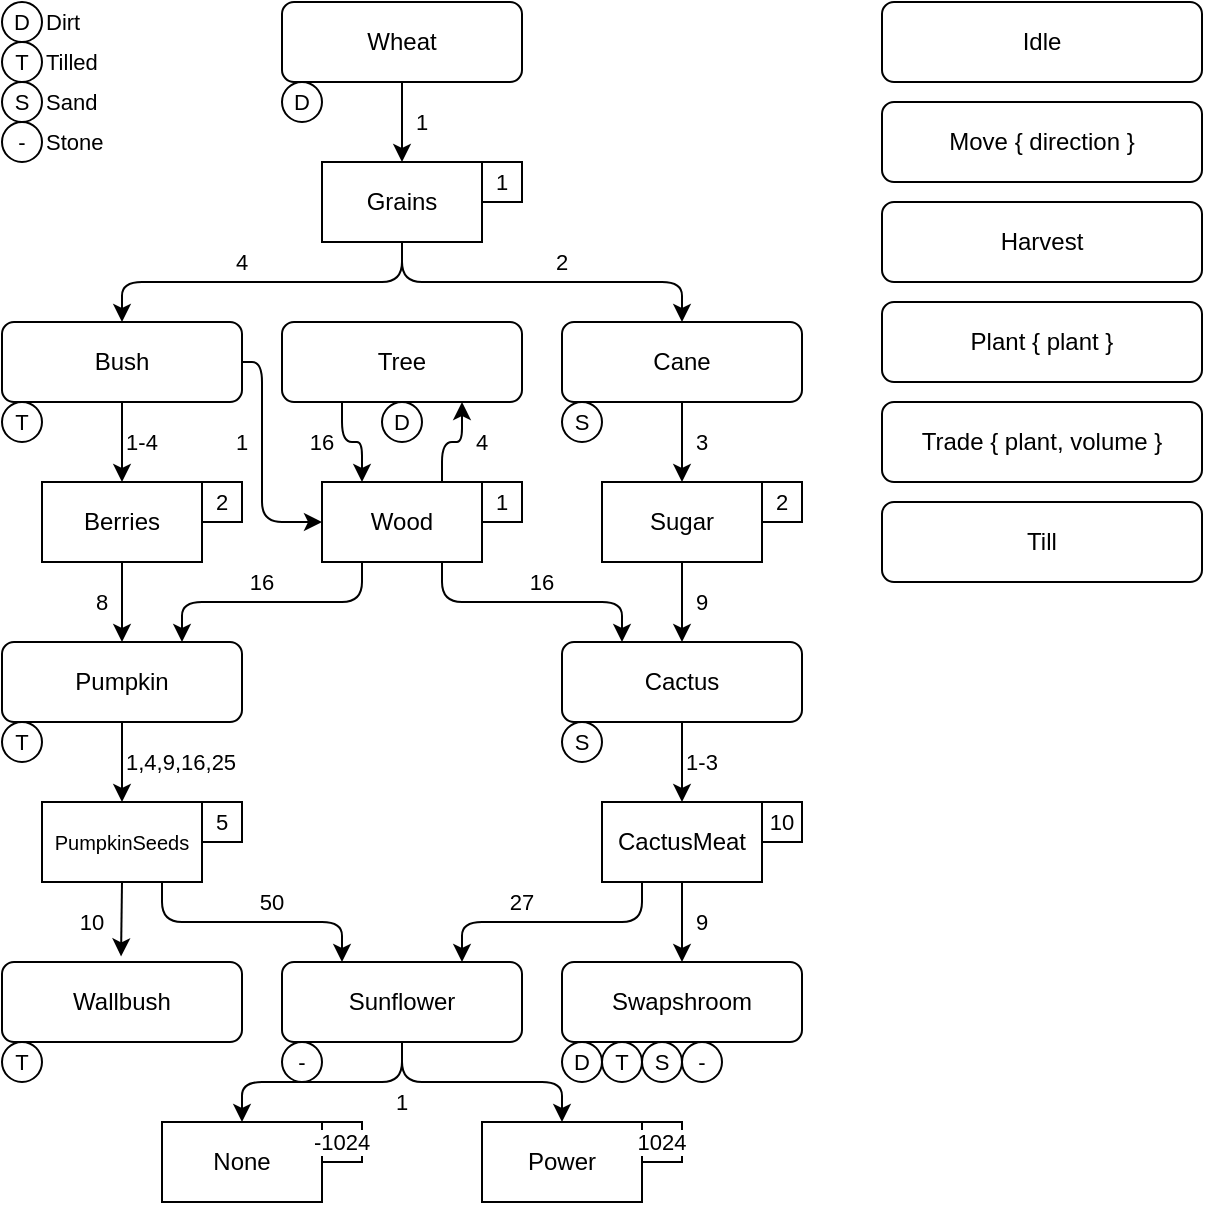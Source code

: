 <mxfile version="28.1.2">
  <diagram name="Page-1" id="q2i94bRgwisN7ZsxCNJ2">
    <mxGraphModel dx="502" dy="854" grid="1" gridSize="10" guides="1" tooltips="1" connect="1" arrows="1" fold="1" page="1" pageScale="1" pageWidth="850" pageHeight="1100" math="0" shadow="0">
      <root>
        <mxCell id="0" />
        <mxCell id="1" parent="0" />
        <mxCell id="jfeH5c6GrU1VOLKKp-rU-3" style="edgeStyle=orthogonalEdgeStyle;rounded=1;orthogonalLoop=1;jettySize=auto;html=1;exitX=0.5;exitY=1;exitDx=0;exitDy=0;entryX=0.5;entryY=0;entryDx=0;entryDy=0;curved=0;" parent="1" source="jfeH5c6GrU1VOLKKp-rU-1" target="jfeH5c6GrU1VOLKKp-rU-6" edge="1">
          <mxGeometry relative="1" as="geometry">
            <mxPoint x="380" y="320" as="targetPoint" />
          </mxGeometry>
        </mxCell>
        <mxCell id="jfeH5c6GrU1VOLKKp-rU-1" value="Wheat" style="rounded=1;whiteSpace=wrap;html=1;" parent="1" vertex="1">
          <mxGeometry x="340" y="240" width="120" height="40" as="geometry" />
        </mxCell>
        <mxCell id="jfeH5c6GrU1VOLKKp-rU-11" style="edgeStyle=orthogonalEdgeStyle;rounded=1;orthogonalLoop=1;jettySize=auto;html=1;exitX=0.5;exitY=1;exitDx=0;exitDy=0;entryX=0.5;entryY=0;entryDx=0;entryDy=0;curved=0;" parent="1" source="jfeH5c6GrU1VOLKKp-rU-4" target="jfeH5c6GrU1VOLKKp-rU-10" edge="1">
          <mxGeometry relative="1" as="geometry" />
        </mxCell>
        <mxCell id="jfeH5c6GrU1VOLKKp-rU-148" style="edgeStyle=orthogonalEdgeStyle;shape=connector;curved=0;rounded=1;orthogonalLoop=1;jettySize=auto;html=1;exitX=1;exitY=0.5;exitDx=0;exitDy=0;entryX=0;entryY=0.5;entryDx=0;entryDy=0;strokeColor=default;align=center;verticalAlign=middle;fontFamily=Helvetica;fontSize=11;fontColor=default;labelBackgroundColor=default;endArrow=classic;" parent="1" source="jfeH5c6GrU1VOLKKp-rU-4" target="jfeH5c6GrU1VOLKKp-rU-8" edge="1">
          <mxGeometry relative="1" as="geometry">
            <Array as="points">
              <mxPoint x="330" y="420" />
              <mxPoint x="330" y="500" />
            </Array>
          </mxGeometry>
        </mxCell>
        <mxCell id="jfeH5c6GrU1VOLKKp-rU-4" value="Bush" style="rounded=1;whiteSpace=wrap;html=1;" parent="1" vertex="1">
          <mxGeometry x="200" y="400" width="120" height="40" as="geometry" />
        </mxCell>
        <mxCell id="jfeH5c6GrU1VOLKKp-rU-7" style="edgeStyle=orthogonalEdgeStyle;rounded=1;orthogonalLoop=1;jettySize=auto;html=1;exitX=0.5;exitY=1;exitDx=0;exitDy=0;curved=0;" parent="1" source="jfeH5c6GrU1VOLKKp-rU-6" target="jfeH5c6GrU1VOLKKp-rU-4" edge="1">
          <mxGeometry relative="1" as="geometry" />
        </mxCell>
        <mxCell id="jfeH5c6GrU1VOLKKp-rU-20" style="edgeStyle=orthogonalEdgeStyle;rounded=1;orthogonalLoop=1;jettySize=auto;html=1;exitX=0.5;exitY=1;exitDx=0;exitDy=0;curved=0;" parent="1" source="jfeH5c6GrU1VOLKKp-rU-6" target="jfeH5c6GrU1VOLKKp-rU-19" edge="1">
          <mxGeometry relative="1" as="geometry" />
        </mxCell>
        <mxCell id="jfeH5c6GrU1VOLKKp-rU-6" value="Grains" style="rounded=0;whiteSpace=wrap;html=1;" parent="1" vertex="1">
          <mxGeometry x="360" y="320" width="80" height="40" as="geometry" />
        </mxCell>
        <mxCell id="jfeH5c6GrU1VOLKKp-rU-120" style="edgeStyle=orthogonalEdgeStyle;shape=connector;curved=0;rounded=1;orthogonalLoop=1;jettySize=auto;html=1;exitX=0.25;exitY=1;exitDx=0;exitDy=0;entryX=0.75;entryY=0;entryDx=0;entryDy=0;strokeColor=default;align=center;verticalAlign=middle;fontFamily=Helvetica;fontSize=11;fontColor=default;labelBackgroundColor=default;endArrow=classic;" parent="1" source="jfeH5c6GrU1VOLKKp-rU-8" target="jfeH5c6GrU1VOLKKp-rU-15" edge="1">
          <mxGeometry relative="1" as="geometry" />
        </mxCell>
        <mxCell id="jfeH5c6GrU1VOLKKp-rU-122" style="edgeStyle=orthogonalEdgeStyle;shape=connector;curved=0;rounded=1;orthogonalLoop=1;jettySize=auto;html=1;exitX=0.75;exitY=1;exitDx=0;exitDy=0;entryX=0.25;entryY=0;entryDx=0;entryDy=0;strokeColor=default;align=center;verticalAlign=middle;fontFamily=Helvetica;fontSize=11;fontColor=default;labelBackgroundColor=default;endArrow=classic;" parent="1" source="jfeH5c6GrU1VOLKKp-rU-8" target="jfeH5c6GrU1VOLKKp-rU-24" edge="1">
          <mxGeometry relative="1" as="geometry" />
        </mxCell>
        <mxCell id="jfeH5c6GrU1VOLKKp-rU-143" style="edgeStyle=orthogonalEdgeStyle;shape=connector;curved=0;rounded=1;orthogonalLoop=1;jettySize=auto;html=1;exitX=0.75;exitY=0;exitDx=0;exitDy=0;entryX=0.75;entryY=1;entryDx=0;entryDy=0;strokeColor=default;align=center;verticalAlign=middle;fontFamily=Helvetica;fontSize=11;fontColor=default;labelBackgroundColor=default;endArrow=classic;" parent="1" source="jfeH5c6GrU1VOLKKp-rU-8" target="jfeH5c6GrU1VOLKKp-rU-13" edge="1">
          <mxGeometry relative="1" as="geometry" />
        </mxCell>
        <mxCell id="jfeH5c6GrU1VOLKKp-rU-8" value="Wood" style="rounded=0;whiteSpace=wrap;html=1;" parent="1" vertex="1">
          <mxGeometry x="360" y="480" width="80" height="40" as="geometry" />
        </mxCell>
        <mxCell id="jfeH5c6GrU1VOLKKp-rU-121" style="edgeStyle=orthogonalEdgeStyle;shape=connector;curved=0;rounded=1;orthogonalLoop=1;jettySize=auto;html=1;exitX=0.5;exitY=1;exitDx=0;exitDy=0;entryX=0.5;entryY=0;entryDx=0;entryDy=0;strokeColor=default;align=center;verticalAlign=middle;fontFamily=Helvetica;fontSize=11;fontColor=default;labelBackgroundColor=default;endArrow=classic;" parent="1" source="jfeH5c6GrU1VOLKKp-rU-10" target="jfeH5c6GrU1VOLKKp-rU-15" edge="1">
          <mxGeometry relative="1" as="geometry" />
        </mxCell>
        <mxCell id="jfeH5c6GrU1VOLKKp-rU-10" value="Berries" style="rounded=0;whiteSpace=wrap;html=1;" parent="1" vertex="1">
          <mxGeometry x="220" y="480" width="80" height="40" as="geometry" />
        </mxCell>
        <mxCell id="jfeH5c6GrU1VOLKKp-rU-142" style="edgeStyle=orthogonalEdgeStyle;shape=connector;curved=0;rounded=1;orthogonalLoop=1;jettySize=auto;html=1;exitX=0.25;exitY=1;exitDx=0;exitDy=0;entryX=0.25;entryY=0;entryDx=0;entryDy=0;strokeColor=default;align=center;verticalAlign=middle;fontFamily=Helvetica;fontSize=11;fontColor=default;labelBackgroundColor=default;endArrow=classic;" parent="1" source="jfeH5c6GrU1VOLKKp-rU-13" target="jfeH5c6GrU1VOLKKp-rU-8" edge="1">
          <mxGeometry relative="1" as="geometry" />
        </mxCell>
        <mxCell id="jfeH5c6GrU1VOLKKp-rU-13" value="Tree" style="rounded=1;whiteSpace=wrap;html=1;" parent="1" vertex="1">
          <mxGeometry x="340" y="400" width="120" height="40" as="geometry" />
        </mxCell>
        <mxCell id="jfeH5c6GrU1VOLKKp-rU-37" style="edgeStyle=orthogonalEdgeStyle;shape=connector;curved=0;rounded=1;orthogonalLoop=1;jettySize=auto;html=1;exitX=0.5;exitY=1;exitDx=0;exitDy=0;strokeColor=default;align=center;verticalAlign=middle;fontFamily=Helvetica;fontSize=11;fontColor=default;labelBackgroundColor=default;endArrow=classic;" parent="1" source="jfeH5c6GrU1VOLKKp-rU-15" target="jfeH5c6GrU1VOLKKp-rU-36" edge="1">
          <mxGeometry relative="1" as="geometry" />
        </mxCell>
        <mxCell id="jfeH5c6GrU1VOLKKp-rU-15" value="Pumpkin" style="rounded=1;whiteSpace=wrap;html=1;" parent="1" vertex="1">
          <mxGeometry x="200" y="560" width="120" height="40" as="geometry" />
        </mxCell>
        <mxCell id="jfeH5c6GrU1VOLKKp-rU-22" style="edgeStyle=orthogonalEdgeStyle;rounded=1;orthogonalLoop=1;jettySize=auto;html=1;exitX=0.5;exitY=1;exitDx=0;exitDy=0;entryX=0.5;entryY=0;entryDx=0;entryDy=0;curved=0;" parent="1" source="jfeH5c6GrU1VOLKKp-rU-19" target="jfeH5c6GrU1VOLKKp-rU-21" edge="1">
          <mxGeometry relative="1" as="geometry" />
        </mxCell>
        <mxCell id="jfeH5c6GrU1VOLKKp-rU-19" value="Cane" style="rounded=1;whiteSpace=wrap;html=1;" parent="1" vertex="1">
          <mxGeometry x="480" y="400" width="120" height="40" as="geometry" />
        </mxCell>
        <mxCell id="jfeH5c6GrU1VOLKKp-rU-25" style="edgeStyle=orthogonalEdgeStyle;rounded=1;orthogonalLoop=1;jettySize=auto;html=1;exitX=0.5;exitY=1;exitDx=0;exitDy=0;curved=0;entryX=0.5;entryY=0;entryDx=0;entryDy=0;" parent="1" source="jfeH5c6GrU1VOLKKp-rU-21" target="jfeH5c6GrU1VOLKKp-rU-24" edge="1">
          <mxGeometry relative="1" as="geometry" />
        </mxCell>
        <mxCell id="jfeH5c6GrU1VOLKKp-rU-21" value="Sugar" style="rounded=0;whiteSpace=wrap;html=1;" parent="1" vertex="1">
          <mxGeometry x="500" y="480" width="80" height="40" as="geometry" />
        </mxCell>
        <mxCell id="jfeH5c6GrU1VOLKKp-rU-127" style="edgeStyle=orthogonalEdgeStyle;shape=connector;curved=0;rounded=1;orthogonalLoop=1;jettySize=auto;html=1;exitX=0.5;exitY=1;exitDx=0;exitDy=0;entryX=0.5;entryY=0;entryDx=0;entryDy=0;strokeColor=default;align=center;verticalAlign=middle;fontFamily=Helvetica;fontSize=11;fontColor=default;labelBackgroundColor=default;endArrow=classic;" parent="1" source="jfeH5c6GrU1VOLKKp-rU-24" target="jfeH5c6GrU1VOLKKp-rU-38" edge="1">
          <mxGeometry relative="1" as="geometry" />
        </mxCell>
        <mxCell id="jfeH5c6GrU1VOLKKp-rU-24" value="Cactus" style="rounded=1;whiteSpace=wrap;html=1;" parent="1" vertex="1">
          <mxGeometry x="480" y="560" width="120" height="40" as="geometry" />
        </mxCell>
        <mxCell id="jfeH5c6GrU1VOLKKp-rU-130" style="edgeStyle=orthogonalEdgeStyle;shape=connector;curved=0;rounded=1;orthogonalLoop=1;jettySize=auto;html=1;exitX=0.75;exitY=1;exitDx=0;exitDy=0;entryX=0.25;entryY=0;entryDx=0;entryDy=0;strokeColor=default;align=center;verticalAlign=middle;fontFamily=Helvetica;fontSize=11;fontColor=default;labelBackgroundColor=default;endArrow=classic;" parent="1" source="jfeH5c6GrU1VOLKKp-rU-36" target="jfeH5c6GrU1VOLKKp-rU-47" edge="1">
          <mxGeometry relative="1" as="geometry" />
        </mxCell>
        <mxCell id="jfeH5c6GrU1VOLKKp-rU-36" value="PumpkinSeeds" style="rounded=0;whiteSpace=wrap;html=1;fontSize=10;" parent="1" vertex="1">
          <mxGeometry x="220" y="640" width="80" height="40" as="geometry" />
        </mxCell>
        <mxCell id="jfeH5c6GrU1VOLKKp-rU-128" style="edgeStyle=orthogonalEdgeStyle;shape=connector;curved=0;rounded=1;orthogonalLoop=1;jettySize=auto;html=1;exitX=0.5;exitY=1;exitDx=0;exitDy=0;strokeColor=default;align=center;verticalAlign=middle;fontFamily=Helvetica;fontSize=11;fontColor=default;labelBackgroundColor=default;endArrow=classic;" parent="1" source="jfeH5c6GrU1VOLKKp-rU-38" target="jfeH5c6GrU1VOLKKp-rU-44" edge="1">
          <mxGeometry relative="1" as="geometry" />
        </mxCell>
        <mxCell id="jfeH5c6GrU1VOLKKp-rU-131" style="edgeStyle=orthogonalEdgeStyle;shape=connector;curved=0;rounded=1;orthogonalLoop=1;jettySize=auto;html=1;exitX=0.25;exitY=1;exitDx=0;exitDy=0;entryX=0.75;entryY=0;entryDx=0;entryDy=0;strokeColor=default;align=center;verticalAlign=middle;fontFamily=Helvetica;fontSize=11;fontColor=default;labelBackgroundColor=default;endArrow=classic;" parent="1" source="jfeH5c6GrU1VOLKKp-rU-38" target="jfeH5c6GrU1VOLKKp-rU-47" edge="1">
          <mxGeometry relative="1" as="geometry" />
        </mxCell>
        <mxCell id="jfeH5c6GrU1VOLKKp-rU-38" value="CactusMeat" style="rounded=0;whiteSpace=wrap;html=1;" parent="1" vertex="1">
          <mxGeometry x="500" y="640" width="80" height="40" as="geometry" />
        </mxCell>
        <mxCell id="jfeH5c6GrU1VOLKKp-rU-40" value="Wallbush" style="rounded=1;whiteSpace=wrap;html=1;" parent="1" vertex="1">
          <mxGeometry x="200" y="720" width="120" height="40" as="geometry" />
        </mxCell>
        <mxCell id="jfeH5c6GrU1VOLKKp-rU-44" value="Swapshroom" style="rounded=1;whiteSpace=wrap;html=1;" parent="1" vertex="1">
          <mxGeometry x="480" y="720" width="120" height="40" as="geometry" />
        </mxCell>
        <mxCell id="jfeH5c6GrU1VOLKKp-rU-61" style="edgeStyle=orthogonalEdgeStyle;shape=connector;curved=0;rounded=1;orthogonalLoop=1;jettySize=auto;html=1;exitX=0.5;exitY=1;exitDx=0;exitDy=0;strokeColor=default;align=center;verticalAlign=middle;fontFamily=Helvetica;fontSize=11;fontColor=default;labelBackgroundColor=default;endArrow=classic;" parent="1" source="jfeH5c6GrU1VOLKKp-rU-47" target="jfeH5c6GrU1VOLKKp-rU-60" edge="1">
          <mxGeometry relative="1" as="geometry" />
        </mxCell>
        <mxCell id="GXRWOZ91XVwuGsG_VTeI-4" style="edgeStyle=orthogonalEdgeStyle;shape=connector;curved=0;rounded=1;orthogonalLoop=1;jettySize=auto;html=1;exitX=0.5;exitY=1;exitDx=0;exitDy=0;entryX=0.5;entryY=0;entryDx=0;entryDy=0;strokeColor=default;align=center;verticalAlign=middle;fontFamily=Helvetica;fontSize=11;fontColor=default;labelBackgroundColor=default;endArrow=classic;" parent="1" source="jfeH5c6GrU1VOLKKp-rU-47" target="GXRWOZ91XVwuGsG_VTeI-1" edge="1">
          <mxGeometry relative="1" as="geometry" />
        </mxCell>
        <mxCell id="jfeH5c6GrU1VOLKKp-rU-47" value="Sunflower" style="rounded=1;whiteSpace=wrap;html=1;" parent="1" vertex="1">
          <mxGeometry x="340" y="720" width="120" height="40" as="geometry" />
        </mxCell>
        <mxCell id="jfeH5c6GrU1VOLKKp-rU-60" value="Power" style="rounded=0;whiteSpace=wrap;html=1;" parent="1" vertex="1">
          <mxGeometry x="440" y="800" width="80" height="40" as="geometry" />
        </mxCell>
        <mxCell id="jfeH5c6GrU1VOLKKp-rU-62" value="D" style="ellipse;whiteSpace=wrap;html=1;aspect=fixed;fontFamily=Helvetica;fontSize=11;fontColor=default;labelBackgroundColor=default;strokeColor=light-dark(#000000,#80FF00);" parent="1" vertex="1">
          <mxGeometry x="200" y="240" width="20" height="20" as="geometry" />
        </mxCell>
        <mxCell id="jfeH5c6GrU1VOLKKp-rU-70" value="T" style="ellipse;whiteSpace=wrap;html=1;aspect=fixed;fontFamily=Helvetica;fontSize=11;fontColor=default;labelBackgroundColor=default;strokeColor=light-dark(#000000,#994C00);" parent="1" vertex="1">
          <mxGeometry x="200" y="260" width="20" height="20" as="geometry" />
        </mxCell>
        <mxCell id="jfeH5c6GrU1VOLKKp-rU-75" value="S" style="ellipse;whiteSpace=wrap;html=1;aspect=fixed;fontFamily=Helvetica;fontSize=11;fontColor=default;labelBackgroundColor=default;strokeColor=light-dark(#000000,#FFFF00);" parent="1" vertex="1">
          <mxGeometry x="200" y="280" width="20" height="20" as="geometry" />
        </mxCell>
        <mxCell id="jfeH5c6GrU1VOLKKp-rU-76" value="-" style="ellipse;whiteSpace=wrap;html=1;aspect=fixed;fontFamily=Helvetica;fontSize=11;fontColor=default;labelBackgroundColor=default;strokeColor=light-dark(#000000,#00CCCC);" parent="1" vertex="1">
          <mxGeometry x="200" y="300" width="20" height="20" as="geometry" />
        </mxCell>
        <mxCell id="jfeH5c6GrU1VOLKKp-rU-79" value="&lt;div align=&quot;left&quot;&gt;Dirt&lt;/div&gt;" style="text;html=1;align=left;verticalAlign=middle;whiteSpace=wrap;rounded=0;fontFamily=Helvetica;fontSize=11;fontColor=default;labelBackgroundColor=default;" parent="1" vertex="1">
          <mxGeometry x="220" y="240" width="40" height="20" as="geometry" />
        </mxCell>
        <mxCell id="jfeH5c6GrU1VOLKKp-rU-80" value="Tilled" style="text;html=1;align=left;verticalAlign=middle;whiteSpace=wrap;rounded=0;fontFamily=Helvetica;fontSize=11;fontColor=default;labelBackgroundColor=default;" parent="1" vertex="1">
          <mxGeometry x="220" y="260" width="40" height="20" as="geometry" />
        </mxCell>
        <mxCell id="jfeH5c6GrU1VOLKKp-rU-81" value="Sand" style="text;html=1;align=left;verticalAlign=middle;whiteSpace=wrap;rounded=0;fontFamily=Helvetica;fontSize=11;fontColor=default;labelBackgroundColor=default;" parent="1" vertex="1">
          <mxGeometry x="220" y="280" width="40" height="20" as="geometry" />
        </mxCell>
        <mxCell id="jfeH5c6GrU1VOLKKp-rU-82" value="&lt;div&gt;Stone&lt;/div&gt;" style="text;html=1;align=left;verticalAlign=middle;whiteSpace=wrap;rounded=0;fontFamily=Helvetica;fontSize=11;fontColor=default;labelBackgroundColor=default;" parent="1" vertex="1">
          <mxGeometry x="220" y="300" width="40" height="20" as="geometry" />
        </mxCell>
        <mxCell id="jfeH5c6GrU1VOLKKp-rU-87" value="D" style="ellipse;whiteSpace=wrap;html=1;aspect=fixed;fontFamily=Helvetica;fontSize=11;fontColor=default;labelBackgroundColor=default;strokeColor=light-dark(#000000,#80FF00);" parent="1" vertex="1">
          <mxGeometry x="340" y="280" width="20" height="20" as="geometry" />
        </mxCell>
        <mxCell id="jfeH5c6GrU1VOLKKp-rU-92" value="T" style="ellipse;whiteSpace=wrap;html=1;aspect=fixed;fontFamily=Helvetica;fontSize=11;fontColor=default;labelBackgroundColor=default;strokeColor=light-dark(#000000,#994C00);" parent="1" vertex="1">
          <mxGeometry x="200" y="440" width="20" height="20" as="geometry" />
        </mxCell>
        <mxCell id="jfeH5c6GrU1VOLKKp-rU-95" value="S" style="ellipse;whiteSpace=wrap;html=1;aspect=fixed;fontFamily=Helvetica;fontSize=11;fontColor=default;labelBackgroundColor=default;strokeColor=light-dark(#000000,#FFFF00);" parent="1" vertex="1">
          <mxGeometry x="480" y="440" width="20" height="20" as="geometry" />
        </mxCell>
        <mxCell id="jfeH5c6GrU1VOLKKp-rU-96" value="T" style="ellipse;whiteSpace=wrap;html=1;aspect=fixed;fontFamily=Helvetica;fontSize=11;fontColor=default;labelBackgroundColor=default;strokeColor=light-dark(#000000,#994C00);" parent="1" vertex="1">
          <mxGeometry x="200" y="600" width="20" height="20" as="geometry" />
        </mxCell>
        <mxCell id="jfeH5c6GrU1VOLKKp-rU-97" value="S" style="ellipse;whiteSpace=wrap;html=1;aspect=fixed;fontFamily=Helvetica;fontSize=11;fontColor=default;labelBackgroundColor=default;strokeColor=light-dark(#000000,#FFFF00);" parent="1" vertex="1">
          <mxGeometry x="480" y="600" width="20" height="20" as="geometry" />
        </mxCell>
        <mxCell id="jfeH5c6GrU1VOLKKp-rU-101" value="T" style="ellipse;whiteSpace=wrap;html=1;aspect=fixed;fontFamily=Helvetica;fontSize=11;fontColor=default;labelBackgroundColor=default;strokeColor=light-dark(#000000,#994C00);" parent="1" vertex="1">
          <mxGeometry x="200" y="760" width="20" height="20" as="geometry" />
        </mxCell>
        <mxCell id="jfeH5c6GrU1VOLKKp-rU-102" value="S" style="ellipse;whiteSpace=wrap;html=1;aspect=fixed;fontFamily=Helvetica;fontSize=11;fontColor=default;labelBackgroundColor=default;strokeColor=light-dark(#000000,#FFFF00);" parent="1" vertex="1">
          <mxGeometry x="520" y="760" width="20" height="20" as="geometry" />
        </mxCell>
        <mxCell id="jfeH5c6GrU1VOLKKp-rU-103" value="-" style="ellipse;whiteSpace=wrap;html=1;aspect=fixed;fontFamily=Helvetica;fontSize=11;fontColor=default;labelBackgroundColor=default;strokeColor=light-dark(#000000,#00CCCC);" parent="1" vertex="1">
          <mxGeometry x="540" y="760" width="20" height="20" as="geometry" />
        </mxCell>
        <mxCell id="jfeH5c6GrU1VOLKKp-rU-104" value="D" style="ellipse;whiteSpace=wrap;html=1;aspect=fixed;fontFamily=Helvetica;fontSize=11;fontColor=default;labelBackgroundColor=default;strokeColor=light-dark(#000000,#80FF00);" parent="1" vertex="1">
          <mxGeometry x="480" y="760" width="20" height="20" as="geometry" />
        </mxCell>
        <mxCell id="jfeH5c6GrU1VOLKKp-rU-105" value="T" style="ellipse;whiteSpace=wrap;html=1;aspect=fixed;fontFamily=Helvetica;fontSize=11;fontColor=default;labelBackgroundColor=default;strokeColor=light-dark(#000000,#994C00);" parent="1" vertex="1">
          <mxGeometry x="500" y="760" width="20" height="20" as="geometry" />
        </mxCell>
        <mxCell id="jfeH5c6GrU1VOLKKp-rU-107" value="-" style="ellipse;whiteSpace=wrap;html=1;aspect=fixed;fontFamily=Helvetica;fontSize=11;fontColor=default;labelBackgroundColor=default;strokeColor=light-dark(#000000,#00CCCC);" parent="1" vertex="1">
          <mxGeometry x="340" y="760" width="20" height="20" as="geometry" />
        </mxCell>
        <mxCell id="jfeH5c6GrU1VOLKKp-rU-111" value="2" style="rounded=0;whiteSpace=wrap;html=1;fontFamily=Helvetica;fontSize=11;fontColor=default;labelBackgroundColor=default;" parent="1" vertex="1">
          <mxGeometry x="300" y="480" width="20" height="20" as="geometry" />
        </mxCell>
        <mxCell id="jfeH5c6GrU1VOLKKp-rU-112" value="2" style="rounded=0;whiteSpace=wrap;html=1;fontFamily=Helvetica;fontSize=11;fontColor=default;labelBackgroundColor=default;" parent="1" vertex="1">
          <mxGeometry x="580" y="480" width="20" height="20" as="geometry" />
        </mxCell>
        <mxCell id="jfeH5c6GrU1VOLKKp-rU-113" value="1" style="rounded=0;whiteSpace=wrap;html=1;fontFamily=Helvetica;fontSize=11;fontColor=default;labelBackgroundColor=default;" parent="1" vertex="1">
          <mxGeometry x="440" y="480" width="20" height="20" as="geometry" />
        </mxCell>
        <mxCell id="jfeH5c6GrU1VOLKKp-rU-114" value="10" style="rounded=0;whiteSpace=wrap;html=1;fontFamily=Helvetica;fontSize=11;fontColor=default;labelBackgroundColor=default;" parent="1" vertex="1">
          <mxGeometry x="580" y="640" width="20" height="20" as="geometry" />
        </mxCell>
        <mxCell id="jfeH5c6GrU1VOLKKp-rU-124" value="&lt;div&gt;1024&lt;/div&gt;" style="rounded=0;whiteSpace=wrap;html=1;fontFamily=Helvetica;fontSize=11;fontColor=default;labelBackgroundColor=default;" parent="1" vertex="1">
          <mxGeometry x="520" y="800" width="20" height="20" as="geometry" />
        </mxCell>
        <mxCell id="jfeH5c6GrU1VOLKKp-rU-129" style="edgeStyle=orthogonalEdgeStyle;shape=connector;curved=0;rounded=1;orthogonalLoop=1;jettySize=auto;html=1;exitX=0.5;exitY=1;exitDx=0;exitDy=0;entryX=0.496;entryY=-0.07;entryDx=0;entryDy=0;entryPerimeter=0;strokeColor=default;align=center;verticalAlign=middle;fontFamily=Helvetica;fontSize=11;fontColor=default;labelBackgroundColor=default;endArrow=classic;" parent="1" source="jfeH5c6GrU1VOLKKp-rU-36" target="jfeH5c6GrU1VOLKKp-rU-40" edge="1">
          <mxGeometry relative="1" as="geometry" />
        </mxCell>
        <mxCell id="jfeH5c6GrU1VOLKKp-rU-133" value="4" style="text;html=1;align=center;verticalAlign=middle;whiteSpace=wrap;rounded=0;fontFamily=Helvetica;fontSize=11;fontColor=light-dark(#000000,#FF0000);labelBackgroundColor=default;" parent="1" vertex="1">
          <mxGeometry x="310" y="360" width="20" height="20" as="geometry" />
        </mxCell>
        <mxCell id="jfeH5c6GrU1VOLKKp-rU-134" value="2" style="text;html=1;align=center;verticalAlign=middle;whiteSpace=wrap;rounded=0;fontFamily=Helvetica;fontSize=11;fontColor=light-dark(#000000,#FF0000);labelBackgroundColor=default;" parent="1" vertex="1">
          <mxGeometry x="470" y="360" width="20" height="20" as="geometry" />
        </mxCell>
        <mxCell id="jfeH5c6GrU1VOLKKp-rU-139" value="8" style="text;html=1;align=center;verticalAlign=middle;whiteSpace=wrap;rounded=0;fontFamily=Helvetica;fontSize=11;fontColor=light-dark(#000000,#FF0000);labelBackgroundColor=default;" parent="1" vertex="1">
          <mxGeometry x="240" y="530" width="20" height="20" as="geometry" />
        </mxCell>
        <mxCell id="jfeH5c6GrU1VOLKKp-rU-144" value="1" style="text;html=1;align=center;verticalAlign=middle;whiteSpace=wrap;rounded=0;fontFamily=Helvetica;fontSize=11;fontColor=light-dark(#000000,#80FF00);labelBackgroundColor=default;" parent="1" vertex="1">
          <mxGeometry x="400" y="290" width="20" height="20" as="geometry" />
        </mxCell>
        <mxCell id="jfeH5c6GrU1VOLKKp-rU-145" value="1-4" style="text;html=1;align=center;verticalAlign=middle;whiteSpace=wrap;rounded=0;fontFamily=Helvetica;fontSize=11;fontColor=light-dark(#000000,#80FF00);labelBackgroundColor=default;" parent="1" vertex="1">
          <mxGeometry x="260" y="450" width="20" height="20" as="geometry" />
        </mxCell>
        <mxCell id="jfeH5c6GrU1VOLKKp-rU-147" value="1" style="text;html=1;align=center;verticalAlign=middle;whiteSpace=wrap;rounded=0;fontFamily=Helvetica;fontSize=11;fontColor=light-dark(#000000,#80FF00);labelBackgroundColor=default;" parent="1" vertex="1">
          <mxGeometry x="310" y="450" width="20" height="20" as="geometry" />
        </mxCell>
        <mxCell id="jfeH5c6GrU1VOLKKp-rU-149" value="16" style="text;html=1;align=center;verticalAlign=middle;whiteSpace=wrap;rounded=0;fontFamily=Helvetica;fontSize=11;fontColor=light-dark(#000000,#80FF00);labelBackgroundColor=default;" parent="1" vertex="1">
          <mxGeometry x="350" y="450" width="20" height="20" as="geometry" />
        </mxCell>
        <mxCell id="jfeH5c6GrU1VOLKKp-rU-150" value="4" style="text;html=1;align=center;verticalAlign=middle;whiteSpace=wrap;rounded=0;fontFamily=Helvetica;fontSize=11;fontColor=light-dark(#000000,#FF0000);labelBackgroundColor=default;" parent="1" vertex="1">
          <mxGeometry x="430" y="450" width="20" height="20" as="geometry" />
        </mxCell>
        <mxCell id="jfeH5c6GrU1VOLKKp-rU-151" value="9" style="text;html=1;align=center;verticalAlign=middle;whiteSpace=wrap;rounded=0;fontFamily=Helvetica;fontSize=11;fontColor=light-dark(#000000,#FF0000);labelBackgroundColor=default;" parent="1" vertex="1">
          <mxGeometry x="540" y="530" width="20" height="20" as="geometry" />
        </mxCell>
        <mxCell id="jfeH5c6GrU1VOLKKp-rU-152" value="1-3" style="text;html=1;align=center;verticalAlign=middle;whiteSpace=wrap;rounded=0;fontFamily=Helvetica;fontSize=11;fontColor=light-dark(#000000,#80FF00);labelBackgroundColor=default;" parent="1" vertex="1">
          <mxGeometry x="540" y="610" width="20" height="20" as="geometry" />
        </mxCell>
        <mxCell id="jfeH5c6GrU1VOLKKp-rU-153" value="9" style="text;html=1;align=center;verticalAlign=middle;whiteSpace=wrap;rounded=0;fontFamily=Helvetica;fontSize=11;fontColor=light-dark(#000000,#FF0000);labelBackgroundColor=default;" parent="1" vertex="1">
          <mxGeometry x="540" y="690" width="20" height="20" as="geometry" />
        </mxCell>
        <mxCell id="jfeH5c6GrU1VOLKKp-rU-155" value="1,4,9,16,25" style="text;html=1;align=left;verticalAlign=middle;whiteSpace=wrap;rounded=0;fontFamily=Helvetica;fontSize=11;fontColor=light-dark(#000000,#80FF00);labelBackgroundColor=default;" parent="1" vertex="1">
          <mxGeometry x="260" y="610" width="60" height="20" as="geometry" />
        </mxCell>
        <mxCell id="jfeH5c6GrU1VOLKKp-rU-156" value="10" style="text;html=1;align=center;verticalAlign=middle;whiteSpace=wrap;rounded=0;fontFamily=Helvetica;fontSize=11;fontColor=light-dark(#000000,#FF0000);labelBackgroundColor=default;" parent="1" vertex="1">
          <mxGeometry x="230" y="690" width="30" height="20" as="geometry" />
        </mxCell>
        <mxCell id="jfeH5c6GrU1VOLKKp-rU-157" value="50" style="text;html=1;align=center;verticalAlign=middle;whiteSpace=wrap;rounded=0;fontFamily=Helvetica;fontSize=11;fontColor=light-dark(#000000,#FF0000);labelBackgroundColor=default;" parent="1" vertex="1">
          <mxGeometry x="320" y="680" width="30" height="20" as="geometry" />
        </mxCell>
        <mxCell id="jfeH5c6GrU1VOLKKp-rU-159" value="27" style="text;html=1;align=center;verticalAlign=middle;whiteSpace=wrap;rounded=0;fontFamily=Helvetica;fontSize=11;fontColor=light-dark(#000000,#FF0000);labelBackgroundColor=default;" parent="1" vertex="1">
          <mxGeometry x="450" y="680" width="20" height="20" as="geometry" />
        </mxCell>
        <mxCell id="jfeH5c6GrU1VOLKKp-rU-160" value="1" style="text;html=1;align=center;verticalAlign=middle;whiteSpace=wrap;rounded=0;fontFamily=Helvetica;fontSize=11;fontColor=light-dark(#000000,#80FF00);labelBackgroundColor=default;" parent="1" vertex="1">
          <mxGeometry x="390" y="780" width="20" height="20" as="geometry" />
        </mxCell>
        <mxCell id="jfeH5c6GrU1VOLKKp-rU-161" value="1" style="rounded=0;whiteSpace=wrap;html=1;fontFamily=Helvetica;fontSize=11;fontColor=default;labelBackgroundColor=default;" parent="1" vertex="1">
          <mxGeometry x="440" y="320" width="20" height="20" as="geometry" />
        </mxCell>
        <mxCell id="jfeH5c6GrU1VOLKKp-rU-162" value="16" style="text;html=1;align=center;verticalAlign=middle;whiteSpace=wrap;rounded=0;fontFamily=Helvetica;fontSize=11;fontColor=light-dark(#000000,#FF0000);labelBackgroundColor=default;" parent="1" vertex="1">
          <mxGeometry x="460" y="520" width="20" height="20" as="geometry" />
        </mxCell>
        <mxCell id="jfeH5c6GrU1VOLKKp-rU-163" value="16" style="text;html=1;align=center;verticalAlign=middle;whiteSpace=wrap;rounded=0;fontFamily=Helvetica;fontSize=11;fontColor=light-dark(#000000,#FF0000);labelBackgroundColor=default;" parent="1" vertex="1">
          <mxGeometry x="320" y="520" width="20" height="20" as="geometry" />
        </mxCell>
        <mxCell id="jfeH5c6GrU1VOLKKp-rU-164" value="5" style="rounded=0;whiteSpace=wrap;html=1;fontFamily=Helvetica;fontSize=11;fontColor=default;labelBackgroundColor=default;" parent="1" vertex="1">
          <mxGeometry x="300" y="640" width="20" height="20" as="geometry" />
        </mxCell>
        <mxCell id="jfeH5c6GrU1VOLKKp-rU-165" value="3" style="text;html=1;align=center;verticalAlign=middle;whiteSpace=wrap;rounded=0;fontFamily=Helvetica;fontSize=11;fontColor=light-dark(#000000,#80FF00);labelBackgroundColor=default;" parent="1" vertex="1">
          <mxGeometry x="540" y="450" width="20" height="20" as="geometry" />
        </mxCell>
        <mxCell id="z03QPs3sO4viuictmeLH-20" value="Idle" style="rounded=1;whiteSpace=wrap;html=1;" parent="1" vertex="1">
          <mxGeometry x="640" y="240" width="160" height="40" as="geometry" />
        </mxCell>
        <mxCell id="z03QPs3sO4viuictmeLH-21" value="Move { direction }" style="rounded=1;whiteSpace=wrap;html=1;" parent="1" vertex="1">
          <mxGeometry x="640" y="290" width="160" height="40" as="geometry" />
        </mxCell>
        <mxCell id="z03QPs3sO4viuictmeLH-22" value="Plant { plant }" style="rounded=1;whiteSpace=wrap;html=1;" parent="1" vertex="1">
          <mxGeometry x="640" y="390" width="160" height="40" as="geometry" />
        </mxCell>
        <mxCell id="z03QPs3sO4viuictmeLH-23" value="Harvest" style="rounded=1;whiteSpace=wrap;html=1;" parent="1" vertex="1">
          <mxGeometry x="640" y="340" width="160" height="40" as="geometry" />
        </mxCell>
        <mxCell id="z03QPs3sO4viuictmeLH-24" value="Trade { plant, volume }" style="rounded=1;whiteSpace=wrap;html=1;" parent="1" vertex="1">
          <mxGeometry x="640" y="440" width="160" height="40" as="geometry" />
        </mxCell>
        <mxCell id="z03QPs3sO4viuictmeLH-26" value="Till" style="rounded=1;whiteSpace=wrap;html=1;" parent="1" vertex="1">
          <mxGeometry x="640" y="490" width="160" height="40" as="geometry" />
        </mxCell>
        <mxCell id="z03QPs3sO4viuictmeLH-27" value="D" style="ellipse;whiteSpace=wrap;html=1;aspect=fixed;fontFamily=Helvetica;fontSize=11;fontColor=default;labelBackgroundColor=default;strokeColor=light-dark(#000000,#80FF00);" parent="1" vertex="1">
          <mxGeometry x="390" y="440" width="20" height="20" as="geometry" />
        </mxCell>
        <mxCell id="GXRWOZ91XVwuGsG_VTeI-1" value="None" style="rounded=0;whiteSpace=wrap;html=1;" parent="1" vertex="1">
          <mxGeometry x="280" y="800" width="80" height="40" as="geometry" />
        </mxCell>
        <mxCell id="GXRWOZ91XVwuGsG_VTeI-2" value="&lt;div&gt;-1024&lt;/div&gt;" style="rounded=0;whiteSpace=wrap;html=1;fontFamily=Helvetica;fontSize=11;fontColor=default;labelBackgroundColor=default;" parent="1" vertex="1">
          <mxGeometry x="360" y="800" width="20" height="20" as="geometry" />
        </mxCell>
      </root>
    </mxGraphModel>
  </diagram>
</mxfile>
